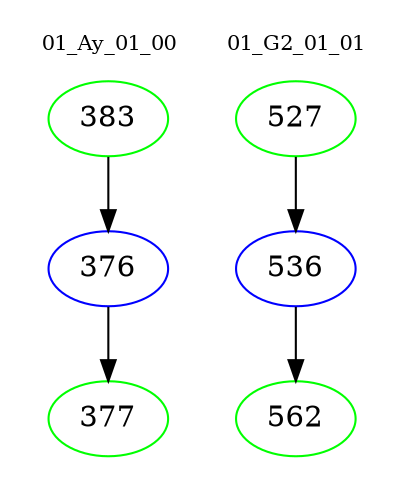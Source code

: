 digraph{
subgraph cluster_0 {
color = white
label = "01_Ay_01_00";
fontsize=10;
T0_383 [label="383", color="green"]
T0_383 -> T0_376 [color="black"]
T0_376 [label="376", color="blue"]
T0_376 -> T0_377 [color="black"]
T0_377 [label="377", color="green"]
}
subgraph cluster_1 {
color = white
label = "01_G2_01_01";
fontsize=10;
T1_527 [label="527", color="green"]
T1_527 -> T1_536 [color="black"]
T1_536 [label="536", color="blue"]
T1_536 -> T1_562 [color="black"]
T1_562 [label="562", color="green"]
}
}
